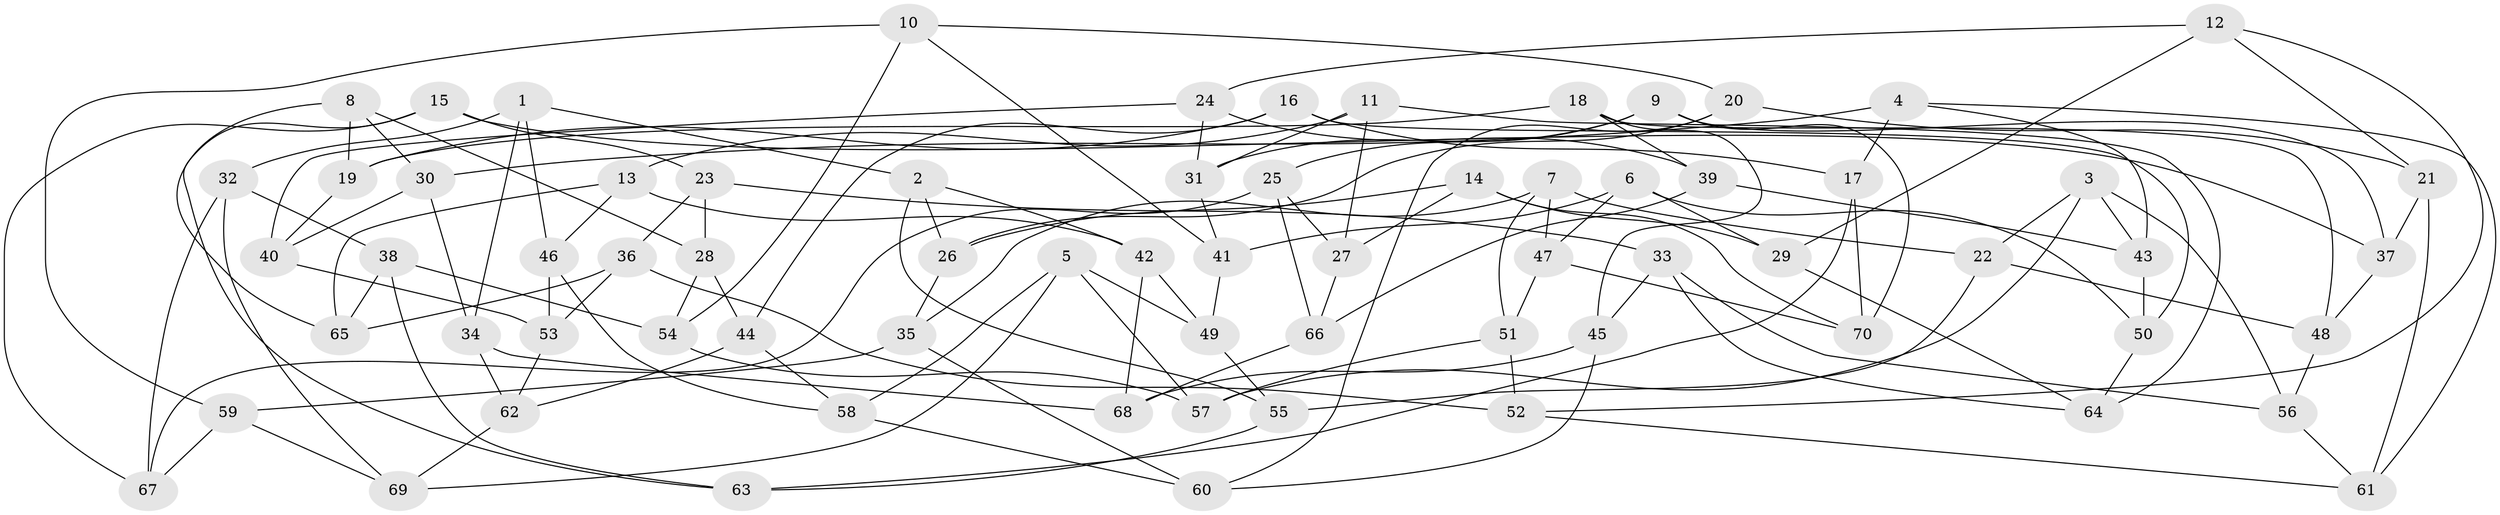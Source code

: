 // coarse degree distribution, {6: 0.6585365853658537, 4: 0.2926829268292683, 5: 0.04878048780487805}
// Generated by graph-tools (version 1.1) at 2025/52/02/27/25 19:52:29]
// undirected, 70 vertices, 140 edges
graph export_dot {
graph [start="1"]
  node [color=gray90,style=filled];
  1;
  2;
  3;
  4;
  5;
  6;
  7;
  8;
  9;
  10;
  11;
  12;
  13;
  14;
  15;
  16;
  17;
  18;
  19;
  20;
  21;
  22;
  23;
  24;
  25;
  26;
  27;
  28;
  29;
  30;
  31;
  32;
  33;
  34;
  35;
  36;
  37;
  38;
  39;
  40;
  41;
  42;
  43;
  44;
  45;
  46;
  47;
  48;
  49;
  50;
  51;
  52;
  53;
  54;
  55;
  56;
  57;
  58;
  59;
  60;
  61;
  62;
  63;
  64;
  65;
  66;
  67;
  68;
  69;
  70;
  1 -- 32;
  1 -- 2;
  1 -- 34;
  1 -- 46;
  2 -- 55;
  2 -- 42;
  2 -- 26;
  3 -- 57;
  3 -- 22;
  3 -- 56;
  3 -- 43;
  4 -- 30;
  4 -- 17;
  4 -- 61;
  4 -- 43;
  5 -- 57;
  5 -- 49;
  5 -- 69;
  5 -- 58;
  6 -- 29;
  6 -- 47;
  6 -- 41;
  6 -- 50;
  7 -- 35;
  7 -- 22;
  7 -- 51;
  7 -- 47;
  8 -- 65;
  8 -- 30;
  8 -- 19;
  8 -- 28;
  9 -- 70;
  9 -- 37;
  9 -- 31;
  9 -- 25;
  10 -- 59;
  10 -- 20;
  10 -- 54;
  10 -- 41;
  11 -- 27;
  11 -- 13;
  11 -- 31;
  11 -- 64;
  12 -- 52;
  12 -- 24;
  12 -- 29;
  12 -- 21;
  13 -- 46;
  13 -- 42;
  13 -- 65;
  14 -- 70;
  14 -- 29;
  14 -- 26;
  14 -- 27;
  15 -- 37;
  15 -- 63;
  15 -- 23;
  15 -- 67;
  16 -- 17;
  16 -- 50;
  16 -- 44;
  16 -- 19;
  17 -- 63;
  17 -- 70;
  18 -- 48;
  18 -- 19;
  18 -- 45;
  18 -- 39;
  19 -- 40;
  20 -- 60;
  20 -- 26;
  20 -- 21;
  21 -- 61;
  21 -- 37;
  22 -- 48;
  22 -- 55;
  23 -- 33;
  23 -- 28;
  23 -- 36;
  24 -- 39;
  24 -- 31;
  24 -- 40;
  25 -- 67;
  25 -- 27;
  25 -- 66;
  26 -- 35;
  27 -- 66;
  28 -- 54;
  28 -- 44;
  29 -- 64;
  30 -- 34;
  30 -- 40;
  31 -- 41;
  32 -- 38;
  32 -- 69;
  32 -- 67;
  33 -- 56;
  33 -- 64;
  33 -- 45;
  34 -- 68;
  34 -- 62;
  35 -- 59;
  35 -- 60;
  36 -- 65;
  36 -- 52;
  36 -- 53;
  37 -- 48;
  38 -- 65;
  38 -- 63;
  38 -- 54;
  39 -- 43;
  39 -- 66;
  40 -- 53;
  41 -- 49;
  42 -- 49;
  42 -- 68;
  43 -- 50;
  44 -- 58;
  44 -- 62;
  45 -- 68;
  45 -- 60;
  46 -- 53;
  46 -- 58;
  47 -- 51;
  47 -- 70;
  48 -- 56;
  49 -- 55;
  50 -- 64;
  51 -- 52;
  51 -- 57;
  52 -- 61;
  53 -- 62;
  54 -- 57;
  55 -- 63;
  56 -- 61;
  58 -- 60;
  59 -- 69;
  59 -- 67;
  62 -- 69;
  66 -- 68;
}
